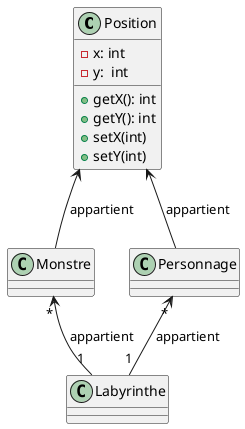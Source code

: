 @startuml

class Position{
- x: int
- y:  int
+ getX(): int
+ getY(): int
+ setX(int)
+ setY(int)
}

Position <-- Monstre : appartient

class Monstre{
}

Position <-- Personnage : appartient

class Personnage{
}

Monstre "*" <-- "1" Labyrinthe : appartient
Personnage "*" <-- "1" Labyrinthe : appartient

class Labyrinthe{
}




@enduml